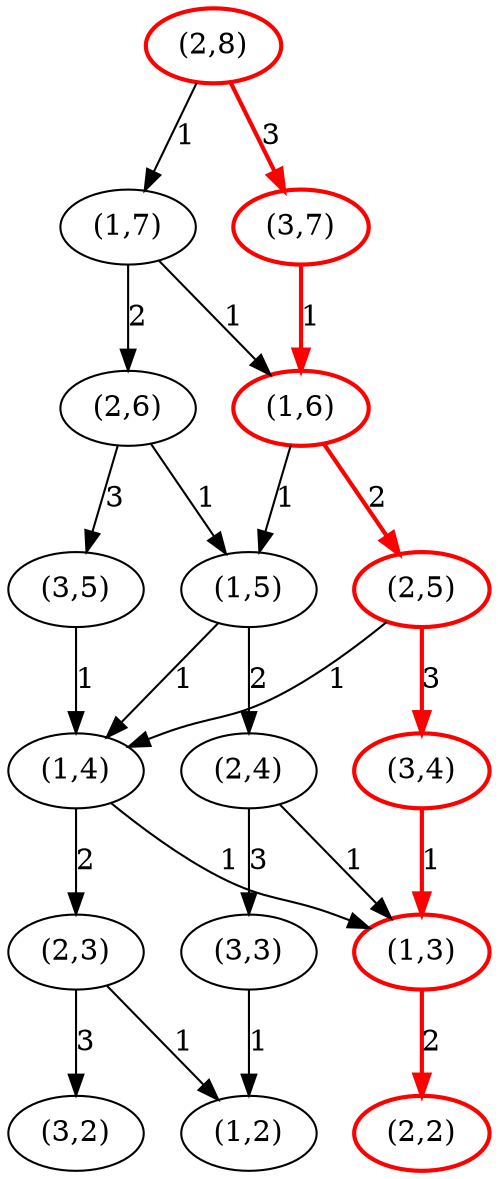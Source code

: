strict digraph G {
  1 [ color="red" style="bold" label="(1,3)" ];
  2 [ color="red" style="bold" label="(2,2)" ];
  3 [ style="solid" label="(1,4)" ];
  4 [ style="solid" label="(2,3)" ];
  5 [ style="solid" label="(1,2)" ];
  6 [ style="solid" label="(3,2)" ];
  7 [ style="solid" label="(1,5)" ];
  8 [ style="solid" label="(2,4)" ];
  9 [ style="solid" label="(3,3)" ];
  10 [ color="red" style="bold" label="(1,6)" ];
  11 [ color="red" style="bold" label="(2,5)" ];
  12 [ color="red" style="bold" label="(3,4)" ];
  13 [ style="solid" label="(1,7)" ];
  14 [ style="solid" label="(2,6)" ];
  15 [ style="solid" label="(3,5)" ];
  16 [ color="red" style="bold" label="(2,8)" ];
  17 [ color="red" style="bold" label="(3,7)" ];
  1 -> 2 [ color="red" style="bold" label="2" ];
  3 -> 1 [ style="solid" label="1" ];
  4 -> 5 [ style="solid" label="1" ];
  4 -> 6 [ style="solid" label="3" ];
  3 -> 4 [ style="solid" label="2" ];
  7 -> 3 [ style="solid" label="1" ];
  8 -> 1 [ style="solid" label="1" ];
  9 -> 5 [ style="solid" label="1" ];
  8 -> 9 [ style="solid" label="3" ];
  7 -> 8 [ style="solid" label="2" ];
  10 -> 7 [ style="solid" label="1" ];
  11 -> 3 [ style="solid" label="1" ];
  12 -> 1 [ color="red" style="bold" label="1" ];
  11 -> 12 [ color="red" style="bold" label="3" ];
  10 -> 11 [ color="red" style="bold" label="2" ];
  13 -> 10 [ style="solid" label="1" ];
  14 -> 7 [ style="solid" label="1" ];
  15 -> 3 [ style="solid" label="1" ];
  14 -> 15 [ style="solid" label="3" ];
  13 -> 14 [ style="solid" label="2" ];
  16 -> 13 [ style="solid" label="1" ];
  17 -> 10 [ color="red" style="bold" label="1" ];
  16 -> 17 [ color="red" style="bold" label="3" ];
}
